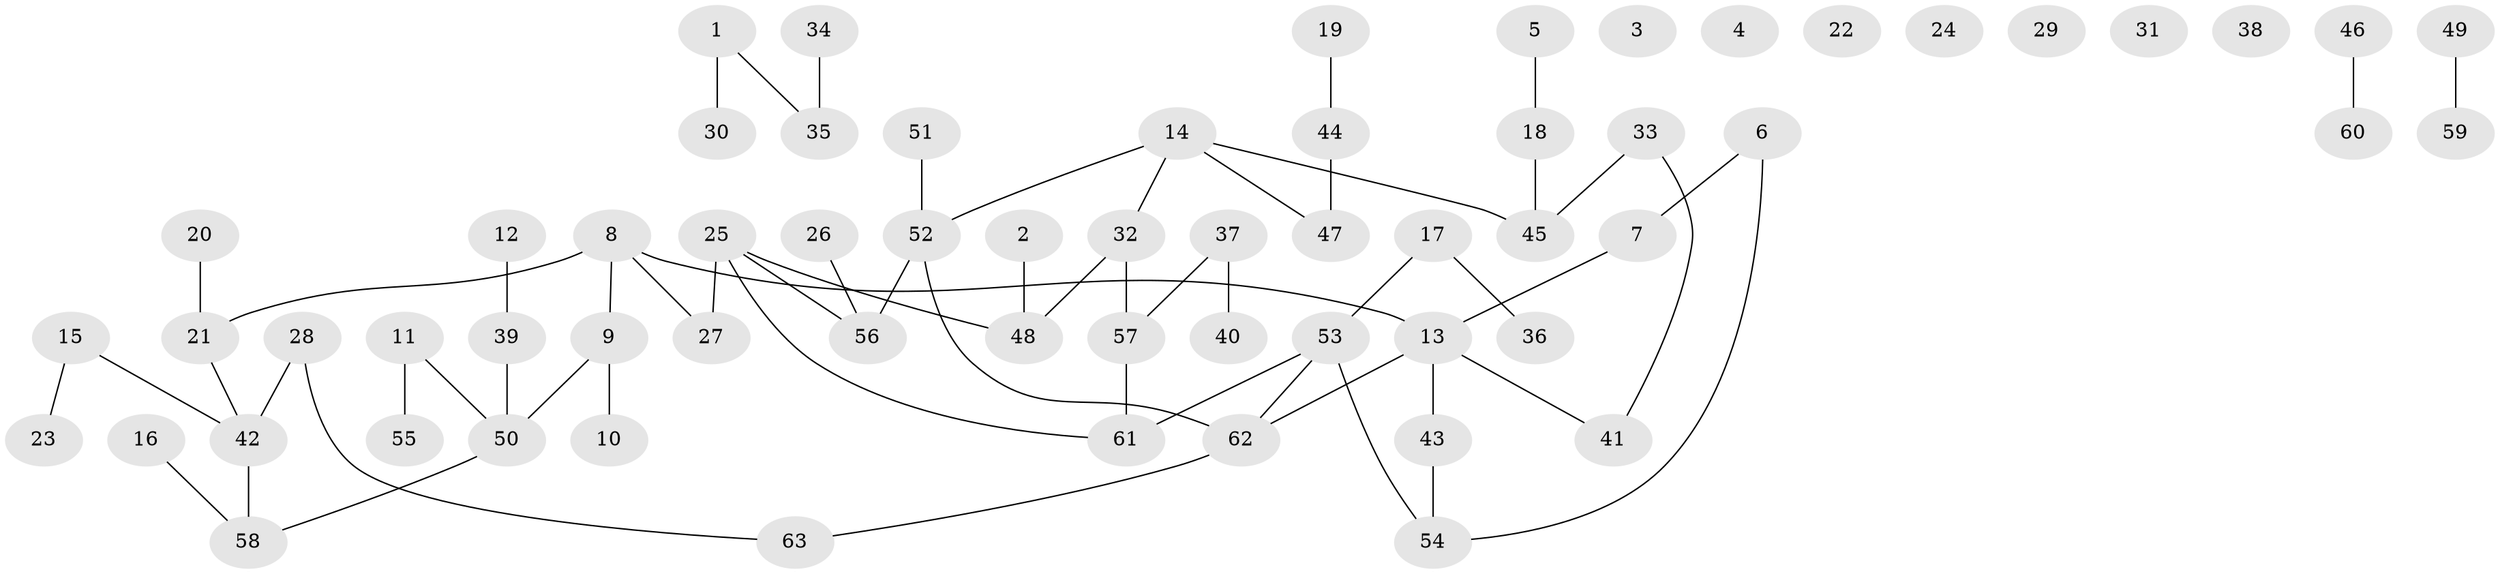// Generated by graph-tools (version 1.1) at 2025/25/03/09/25 03:25:20]
// undirected, 63 vertices, 61 edges
graph export_dot {
graph [start="1"]
  node [color=gray90,style=filled];
  1;
  2;
  3;
  4;
  5;
  6;
  7;
  8;
  9;
  10;
  11;
  12;
  13;
  14;
  15;
  16;
  17;
  18;
  19;
  20;
  21;
  22;
  23;
  24;
  25;
  26;
  27;
  28;
  29;
  30;
  31;
  32;
  33;
  34;
  35;
  36;
  37;
  38;
  39;
  40;
  41;
  42;
  43;
  44;
  45;
  46;
  47;
  48;
  49;
  50;
  51;
  52;
  53;
  54;
  55;
  56;
  57;
  58;
  59;
  60;
  61;
  62;
  63;
  1 -- 30;
  1 -- 35;
  2 -- 48;
  5 -- 18;
  6 -- 7;
  6 -- 54;
  7 -- 13;
  8 -- 9;
  8 -- 13;
  8 -- 21;
  8 -- 27;
  9 -- 10;
  9 -- 50;
  11 -- 50;
  11 -- 55;
  12 -- 39;
  13 -- 41;
  13 -- 43;
  13 -- 62;
  14 -- 32;
  14 -- 45;
  14 -- 47;
  14 -- 52;
  15 -- 23;
  15 -- 42;
  16 -- 58;
  17 -- 36;
  17 -- 53;
  18 -- 45;
  19 -- 44;
  20 -- 21;
  21 -- 42;
  25 -- 27;
  25 -- 48;
  25 -- 56;
  25 -- 61;
  26 -- 56;
  28 -- 42;
  28 -- 63;
  32 -- 48;
  32 -- 57;
  33 -- 41;
  33 -- 45;
  34 -- 35;
  37 -- 40;
  37 -- 57;
  39 -- 50;
  42 -- 58;
  43 -- 54;
  44 -- 47;
  46 -- 60;
  49 -- 59;
  50 -- 58;
  51 -- 52;
  52 -- 56;
  52 -- 62;
  53 -- 54;
  53 -- 61;
  53 -- 62;
  57 -- 61;
  62 -- 63;
}
